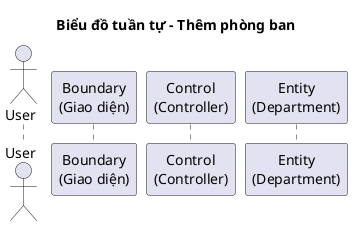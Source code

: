 @startuml
title Biểu đồ tuần tự - Thêm phòng ban

actor User
participant "Boundary\n(Giao diện)" as Boundary
participant "Control\n(Controller)" as Control
participant "Entity\n(Department)" as Entity

@enduml
